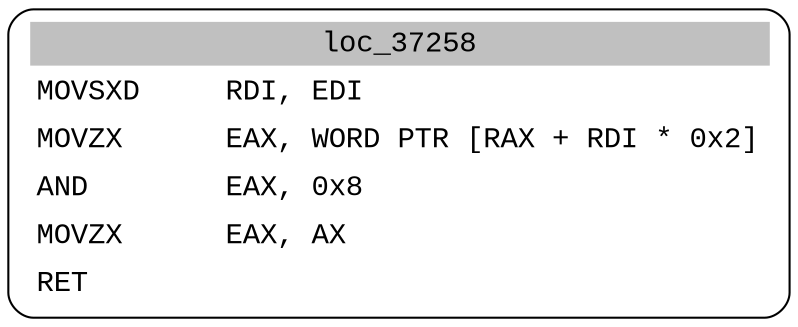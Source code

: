 digraph asm_graph {
1941 [
shape="Mrecord" fontname="Courier New"label =<<table border="0" cellborder="0" cellpadding="3"><tr><td align="center" colspan="2" bgcolor="grey">loc_37258</td></tr><tr><td align="left">MOVSXD     RDI, EDI</td></tr><tr><td align="left">MOVZX      EAX, WORD PTR [RAX + RDI * 0x2]</td></tr><tr><td align="left">AND        EAX, 0x8</td></tr><tr><td align="left">MOVZX      EAX, AX</td></tr><tr><td align="left">RET        </td></tr></table>> ];
}